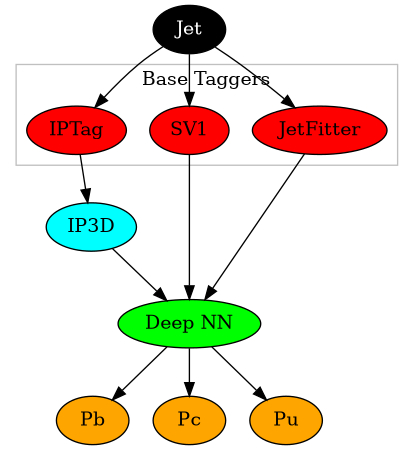 digraph g { 

graph [size = "3, 3"]
//label="Atlas Flavor Tagging Framework"
jet  [label="Jet", fontcolor=white, style=filled, fillcolor=black]; 

subgraph cluster_0{ 
rank=same
label="Base Taggers"
color=gray
iptag      [label="IPTag"     , style=filled, fillcolor=red]
svtag      [label="SV1"       , style=filled, fillcolor=red]
jetfitter  [label="JetFitter" , style=filled, fillcolor=red]
}			
jet -> iptag
jet -> svtag
jet -> jetfitter

//subgraph {rank=same
ip3d    [ label="IP3D"   , style=filled, fillcolor = cyan]
sometag [ label="Deep NN"   , style=filled, fillcolor = green]
iptag -> ip3d
ip3d -> sometag
svtag -> sometag
jetfitter -> sometag

pb [label="Pb", style=filled, fillcolor=orange]
pc [label="Pc", style=filled, fillcolor=orange]
pu [label="Pu", style=filled, fillcolor=orange]

sometag -> pb
sometag -> pc
sometag -> pu


}